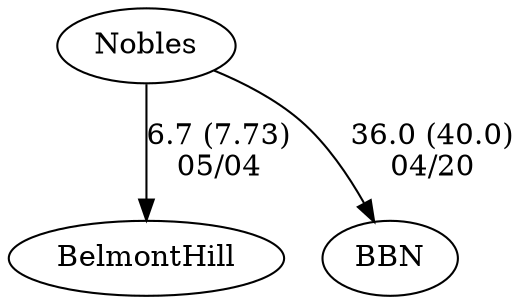 digraph boys5foursNobles {BelmontHill [URL="boys5foursNoblesBelmontHill.html"];Nobles [URL="boys5foursNoblesNobles.html"];BBN [URL="boys5foursNoblesBBN.html"];Nobles -> BelmontHill[label="6.7 (7.73)
05/04", weight="94", tooltip="NEIRA Boys Fours, Belmont Hill vs Nobles, The Bassett Cup +			
Distance: 1300m Conditions: excellent water, modest wind shifting from mainly cross to mainly head as the racing progressed. Order of racing was 4V8, 3V4, 6V4, 5V4, 4V4/2V4/1V4 Comments: Thanks to all of the Nobles crews for making the trip downstream for a terrific day of racing!
None", URL="https://www.row2k.com/results/resultspage.cfm?UID=A5B89B2E3F4229F69333FE91D686A8AC&cat=1", random="random"]; 
Nobles -> BBN[label="36.0 (40.0)
04/20", weight="64", tooltip="NEIRA,Buckingham, Browne & Nichols vs Nobles, Groton			
Distance: 1350m Conditions: Excellent conditions.
Cloudy and cool
Mostly flat water.
A very light headwind for later races. Comments: In boys 4th boat race, Groton and BB&N clashed blades for roughly the first 20 strokes due to Groton moving into BB&N's lane off the start. This did not affect the order of finish but did have an effect on margins. Both boats handled the situation well once within it.
5th boats raced on the Powerhouse course approximately 2 hours earlier than Varsity racing.
NOTE: 6th, 7th boat races took place on the Charles River JV course, from Northeastern to the Kayak Pavilion.
BB&N and Nobles also raced their 7th and 8th boat crews in eights, a race which was slightly shorter due to a restart.
Times for this race were:
Nobles: 2:22.3
BB&N: 2:30.1
many thanks to all crews and coaches for a great day of racing for full teams.
None", URL="https://www.row2k.com/results/resultspage.cfm?UID=20E78FECE0268B5584D1E5BC6689C505&cat=1", random="random"]}